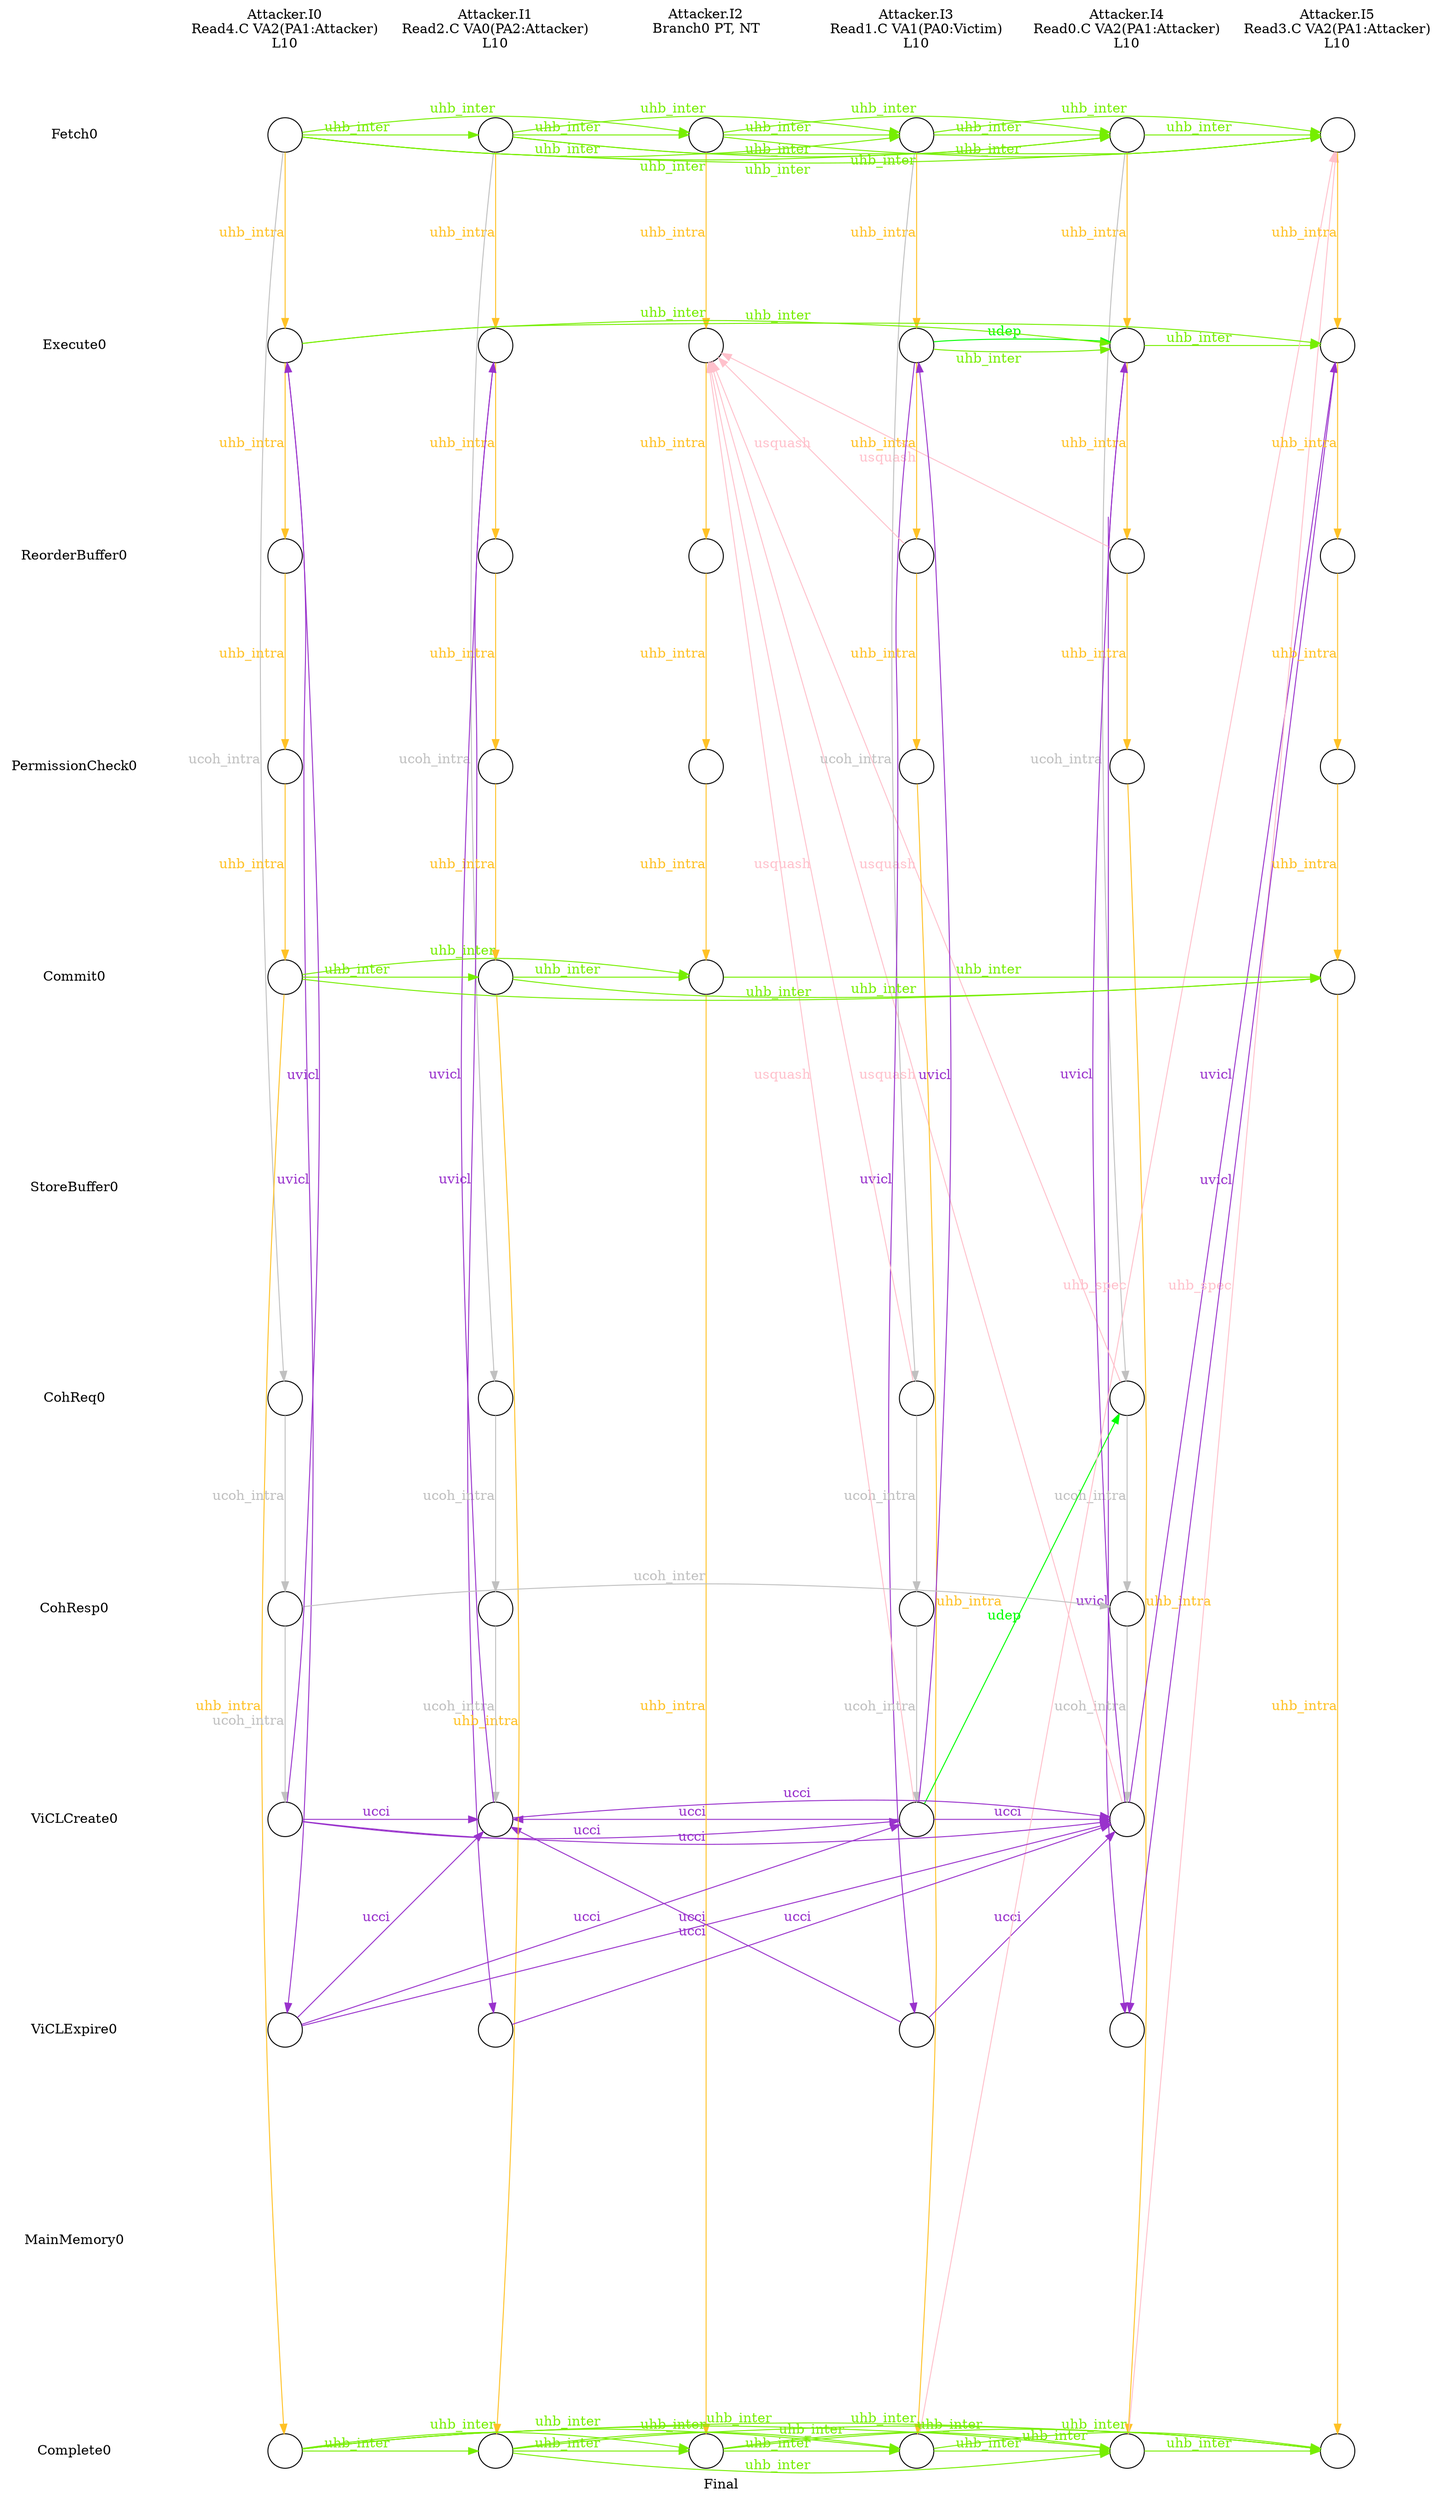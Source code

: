 digraph G {
	layout=neato;
	overlap=scale;
	splines=true;
	label="Final";
	n0_0_label [label="Attacker.I0\nRead4.C VA2(PA1:Attacker)\nL10\n";pos="1,0.5!";shape=none];
	n1_0_label [label="Attacker.I1\nRead2.C VA0(PA2:Attacker)\nL10\n";pos="2,0.5!";shape=none];
	n2_0_label [label="Attacker.I2\nBranch0 PT, NT\n\n";pos="3,0.5!";shape=none];
	n3_0_label [label="Attacker.I3\nRead1.C VA1(PA0:Victim)\nL10\n";pos="4,0.5!";shape=none];
	n4_0_label [label="Attacker.I4\nRead0.C VA2(PA1:Attacker)\nL10\n";pos="5,0.5!";shape=none];
	n5_0_label [label="Attacker.I5\nRead3.C VA2(PA1:Attacker)\nL10\n";pos="6,0.5!";shape=none];
	l0_8_label [label="ViCLCreate0";pos="0,-8!";shape=none];
	l0_7_label [label="CohResp0";pos="0,-7!";shape=none];
	l0_3_label [label="PermissionCheck0";pos="0,-3!";shape=none];
	l0_4_label [label="Commit0";pos="0,-4!";shape=none];
	l0_5_label [label="StoreBuffer0";pos="0,-5!";shape=none];
	l0_10_label [label="MainMemory0";pos="0,-10!";shape=none];
	l0_2_label [label="ReorderBuffer0";pos="0,-2!";shape=none];
	l0_6_label [label="CohReq0";pos="0,-6!";shape=none];
	l0_11_label [label="Complete0";pos="0,-11!";shape=none];
	l0_1_label [label="Execute0";pos="0,-1!";shape=none];
	l0_9_label [label="ViCLExpire0";pos="0,-9!";shape=none];
	l0_0_label [label="Fetch0";pos="0,-0!";shape=none];
	n4_0_0_0_Read0_at_0_0 [shape=circle;label="";pos="5,-0!";];
	n4_0_0_0_Read0_at_0_1 [shape=circle;label="";pos="5,-1!";];
	n4_0_0_0_Read0_at_0_2 [shape=circle;label="";pos="5,-2!";];
	n4_0_0_0_Read0_at_0_3 [shape=circle;label="";pos="5,-3!";];
	n4_0_0_0_Read0_at_0_6 [shape=circle;label="";pos="5,-6!";];
	n4_0_0_0_Read0_at_0_7 [shape=circle;label="";pos="5,-7!";];
	n4_0_0_0_Read0_at_0_8 [shape=circle;label="";pos="5,-8!";];
	n4_0_0_0_Read0_at_0_9 [shape=circle;label="";pos="5,-9!";];
	n4_0_0_0_Read0_at_0_11 [shape=circle;label="";pos="5,-11!";];
	n3_0_0_0_Read1_at_0_0 [shape=circle;label="";pos="4,-0!";];
	n3_0_0_0_Read1_at_0_1 [shape=circle;label="";pos="4,-1!";];
	n3_0_0_0_Read1_at_0_2 [shape=circle;label="";pos="4,-2!";];
	n3_0_0_0_Read1_at_0_3 [shape=circle;label="";pos="4,-3!";];
	n3_0_0_0_Read1_at_0_6 [shape=circle;label="";pos="4,-6!";];
	n3_0_0_0_Read1_at_0_7 [shape=circle;label="";pos="4,-7!";];
	n3_0_0_0_Read1_at_0_8 [shape=circle;label="";pos="4,-8!";];
	n3_0_0_0_Read1_at_0_9 [shape=circle;label="";pos="4,-9!";];
	n3_0_0_0_Read1_at_0_11 [shape=circle;label="";pos="4,-11!";];
	n2_0_0_0_Branch0_at_0_0 [shape=circle;label="";pos="3,-0!";];
	n2_0_0_0_Branch0_at_0_1 [shape=circle;label="";pos="3,-1!";];
	n2_0_0_0_Branch0_at_0_2 [shape=circle;label="";pos="3,-2!";];
	n2_0_0_0_Branch0_at_0_3 [shape=circle;label="";pos="3,-3!";];
	n2_0_0_0_Branch0_at_0_4 [shape=circle;label="";pos="3,-4!";];
	n2_0_0_0_Branch0_at_0_11 [shape=circle;label="";pos="3,-11!";];
	n1_0_0_0_Read2_at_0_0 [shape=circle;label="";pos="2,-0!";];
	n1_0_0_0_Read2_at_0_1 [shape=circle;label="";pos="2,-1!";];
	n1_0_0_0_Read2_at_0_2 [shape=circle;label="";pos="2,-2!";];
	n1_0_0_0_Read2_at_0_3 [shape=circle;label="";pos="2,-3!";];
	n1_0_0_0_Read2_at_0_4 [shape=circle;label="";pos="2,-4!";];
	n1_0_0_0_Read2_at_0_6 [shape=circle;label="";pos="2,-6!";];
	n1_0_0_0_Read2_at_0_7 [shape=circle;label="";pos="2,-7!";];
	n1_0_0_0_Read2_at_0_8 [shape=circle;label="";pos="2,-8!";];
	n1_0_0_0_Read2_at_0_9 [shape=circle;label="";pos="2,-9!";];
	n1_0_0_0_Read2_at_0_11 [shape=circle;label="";pos="2,-11!";];
	n5_0_0_0_Read3_at_0_0 [shape=circle;label="";pos="6,-0!";];
	n5_0_0_0_Read3_at_0_1 [shape=circle;label="";pos="6,-1!";];
	n5_0_0_0_Read3_at_0_2 [shape=circle;label="";pos="6,-2!";];
	n5_0_0_0_Read3_at_0_3 [shape=circle;label="";pos="6,-3!";];
	n5_0_0_0_Read3_at_0_4 [shape=circle;label="";pos="6,-4!";];
	n5_0_0_0_Read3_at_0_11 [shape=circle;label="";pos="6,-11!";];
	n0_0_0_0_Read4_at_0_0 [shape=circle;label="";pos="1,-0!";];
	n0_0_0_0_Read4_at_0_1 [shape=circle;label="";pos="1,-1!";];
	n0_0_0_0_Read4_at_0_2 [shape=circle;label="";pos="1,-2!";];
	n0_0_0_0_Read4_at_0_3 [shape=circle;label="";pos="1,-3!";];
	n0_0_0_0_Read4_at_0_4 [shape=circle;label="";pos="1,-4!";];
	n0_0_0_0_Read4_at_0_6 [shape=circle;label="";pos="1,-6!";];
	n0_0_0_0_Read4_at_0_7 [shape=circle;label="";pos="1,-7!";];
	n0_0_0_0_Read4_at_0_8 [shape=circle;label="";pos="1,-8!";];
	n0_0_0_0_Read4_at_0_9 [shape=circle;label="";pos="1,-9!";];
	n0_0_0_0_Read4_at_0_11 [shape=circle;label="";pos="1,-11!";];
	n4_0_0_0_Read0_at_0_2 -> n2_0_0_0_Branch0_at_0_1[label="usquash";constraint=false;color="pink";fontcolor="pink";];
	n4_0_0_0_Read0_at_0_6 -> n2_0_0_0_Branch0_at_0_1[label="usquash";constraint=false;color="pink";fontcolor="pink";];
	n4_0_0_0_Read0_at_0_8 -> n2_0_0_0_Branch0_at_0_1[label="usquash";constraint=false;color="pink";fontcolor="pink";];
	n3_0_0_0_Read1_at_0_2 -> n2_0_0_0_Branch0_at_0_1[label="usquash";constraint=false;color="pink";fontcolor="pink";];
	n3_0_0_0_Read1_at_0_6 -> n2_0_0_0_Branch0_at_0_1[label="usquash";constraint=false;color="pink";fontcolor="pink";];
	n3_0_0_0_Read1_at_0_8 -> n2_0_0_0_Branch0_at_0_1[label="usquash";constraint=false;color="pink";fontcolor="pink";];
	n3_0_0_0_Read1_at_0_1 -> n4_0_0_0_Read0_at_0_1[label="udep";constraint=false;color="green";fontcolor="green";];
	n3_0_0_0_Read1_at_0_8 -> n4_0_0_0_Read0_at_0_6[label="udep";constraint=false;color="green";fontcolor="green";];
	n4_0_0_0_Read0_at_0_11 -> n5_0_0_0_Read3_at_0_0[label="uhb_spec";constraint=false;color="pink";fontcolor="pink";];
	n3_0_0_0_Read1_at_0_11 -> n5_0_0_0_Read3_at_0_0[label="uhb_spec";constraint=false;color="pink";fontcolor="pink";];
	n4_0_0_0_Read0_at_0_0 -> n4_0_0_0_Read0_at_0_1[label="uhb_intra";constraint=false;color="goldenrod1";fontcolor="goldenrod1";];
	n4_0_0_0_Read0_at_0_1 -> n4_0_0_0_Read0_at_0_2[label="uhb_intra";constraint=false;color="goldenrod1";fontcolor="goldenrod1";];
	n4_0_0_0_Read0_at_0_2 -> n4_0_0_0_Read0_at_0_3[label="uhb_intra";constraint=false;color="goldenrod1";fontcolor="goldenrod1";];
	n4_0_0_0_Read0_at_0_3 -> n4_0_0_0_Read0_at_0_11[label="uhb_intra";constraint=false;color="goldenrod1";fontcolor="goldenrod1";];
	n3_0_0_0_Read1_at_0_0 -> n3_0_0_0_Read1_at_0_1[label="uhb_intra";constraint=false;color="goldenrod1";fontcolor="goldenrod1";];
	n3_0_0_0_Read1_at_0_1 -> n3_0_0_0_Read1_at_0_2[label="uhb_intra";constraint=false;color="goldenrod1";fontcolor="goldenrod1";];
	n3_0_0_0_Read1_at_0_2 -> n3_0_0_0_Read1_at_0_3[label="uhb_intra";constraint=false;color="goldenrod1";fontcolor="goldenrod1";];
	n3_0_0_0_Read1_at_0_3 -> n3_0_0_0_Read1_at_0_11[label="uhb_intra";constraint=false;color="goldenrod1";fontcolor="goldenrod1";];
	n2_0_0_0_Branch0_at_0_0 -> n2_0_0_0_Branch0_at_0_1[label="uhb_intra";constraint=false;color="goldenrod1";fontcolor="goldenrod1";];
	n2_0_0_0_Branch0_at_0_1 -> n2_0_0_0_Branch0_at_0_2[label="uhb_intra";constraint=false;color="goldenrod1";fontcolor="goldenrod1";];
	n2_0_0_0_Branch0_at_0_2 -> n2_0_0_0_Branch0_at_0_3[label="uhb_intra";constraint=false;color="goldenrod1";fontcolor="goldenrod1";];
	n2_0_0_0_Branch0_at_0_3 -> n2_0_0_0_Branch0_at_0_4[label="uhb_intra";constraint=false;color="goldenrod1";fontcolor="goldenrod1";];
	n2_0_0_0_Branch0_at_0_4 -> n2_0_0_0_Branch0_at_0_11[label="uhb_intra";constraint=false;color="goldenrod1";fontcolor="goldenrod1";];
	n1_0_0_0_Read2_at_0_0 -> n1_0_0_0_Read2_at_0_1[label="uhb_intra";constraint=false;color="goldenrod1";fontcolor="goldenrod1";];
	n1_0_0_0_Read2_at_0_1 -> n1_0_0_0_Read2_at_0_2[label="uhb_intra";constraint=false;color="goldenrod1";fontcolor="goldenrod1";];
	n1_0_0_0_Read2_at_0_2 -> n1_0_0_0_Read2_at_0_3[label="uhb_intra";constraint=false;color="goldenrod1";fontcolor="goldenrod1";];
	n1_0_0_0_Read2_at_0_3 -> n1_0_0_0_Read2_at_0_4[label="uhb_intra";constraint=false;color="goldenrod1";fontcolor="goldenrod1";];
	n1_0_0_0_Read2_at_0_4 -> n1_0_0_0_Read2_at_0_11[label="uhb_intra";constraint=false;color="goldenrod1";fontcolor="goldenrod1";];
	n5_0_0_0_Read3_at_0_0 -> n5_0_0_0_Read3_at_0_1[label="uhb_intra";constraint=false;color="goldenrod1";fontcolor="goldenrod1";];
	n5_0_0_0_Read3_at_0_1 -> n5_0_0_0_Read3_at_0_2[label="uhb_intra";constraint=false;color="goldenrod1";fontcolor="goldenrod1";];
	n5_0_0_0_Read3_at_0_2 -> n5_0_0_0_Read3_at_0_3[label="uhb_intra";constraint=false;color="goldenrod1";fontcolor="goldenrod1";];
	n5_0_0_0_Read3_at_0_3 -> n5_0_0_0_Read3_at_0_4[label="uhb_intra";constraint=false;color="goldenrod1";fontcolor="goldenrod1";];
	n5_0_0_0_Read3_at_0_4 -> n5_0_0_0_Read3_at_0_11[label="uhb_intra";constraint=false;color="goldenrod1";fontcolor="goldenrod1";];
	n0_0_0_0_Read4_at_0_0 -> n0_0_0_0_Read4_at_0_1[label="uhb_intra";constraint=false;color="goldenrod1";fontcolor="goldenrod1";];
	n0_0_0_0_Read4_at_0_1 -> n0_0_0_0_Read4_at_0_2[label="uhb_intra";constraint=false;color="goldenrod1";fontcolor="goldenrod1";];
	n0_0_0_0_Read4_at_0_2 -> n0_0_0_0_Read4_at_0_3[label="uhb_intra";constraint=false;color="goldenrod1";fontcolor="goldenrod1";];
	n0_0_0_0_Read4_at_0_3 -> n0_0_0_0_Read4_at_0_4[label="uhb_intra";constraint=false;color="goldenrod1";fontcolor="goldenrod1";];
	n0_0_0_0_Read4_at_0_4 -> n0_0_0_0_Read4_at_0_11[label="uhb_intra";constraint=false;color="goldenrod1";fontcolor="goldenrod1";];
	n0_0_0_0_Read4_at_0_7 -> n4_0_0_0_Read0_at_0_7[label="ucoh_inter";constraint=false;color="gray";fontcolor="gray";];
	n4_0_0_0_Read0_at_0_0 -> n5_0_0_0_Read3_at_0_0[label="uhb_inter";constraint=false;color="chartreuse2";fontcolor="chartreuse2";];
	n4_0_0_0_Read0_at_0_1 -> n5_0_0_0_Read3_at_0_1[label="uhb_inter";constraint=false;color="chartreuse2";fontcolor="chartreuse2";];
	n4_0_0_0_Read0_at_0_11 -> n5_0_0_0_Read3_at_0_11[label="uhb_inter";constraint=false;color="chartreuse2";fontcolor="chartreuse2";];
	n3_0_0_0_Read1_at_0_0 -> n4_0_0_0_Read0_at_0_0[label="uhb_inter";constraint=false;color="chartreuse2";fontcolor="chartreuse2";];
	n3_0_0_0_Read1_at_0_0 -> n5_0_0_0_Read3_at_0_0[label="uhb_inter";constraint=false;color="chartreuse2";fontcolor="chartreuse2";];
	n3_0_0_0_Read1_at_0_1 -> n4_0_0_0_Read0_at_0_1[label="uhb_inter";constraint=false;color="chartreuse2";fontcolor="chartreuse2";];
	n3_0_0_0_Read1_at_0_11 -> n4_0_0_0_Read0_at_0_11[label="uhb_inter";constraint=false;color="chartreuse2";fontcolor="chartreuse2";];
	n3_0_0_0_Read1_at_0_11 -> n5_0_0_0_Read3_at_0_11[label="uhb_inter";constraint=false;color="chartreuse2";fontcolor="chartreuse2";];
	n2_0_0_0_Branch0_at_0_0 -> n4_0_0_0_Read0_at_0_0[label="uhb_inter";constraint=false;color="chartreuse2";fontcolor="chartreuse2";];
	n2_0_0_0_Branch0_at_0_0 -> n3_0_0_0_Read1_at_0_0[label="uhb_inter";constraint=false;color="chartreuse2";fontcolor="chartreuse2";];
	n2_0_0_0_Branch0_at_0_0 -> n5_0_0_0_Read3_at_0_0[label="uhb_inter";constraint=false;color="chartreuse2";fontcolor="chartreuse2";];
	n2_0_0_0_Branch0_at_0_4 -> n5_0_0_0_Read3_at_0_4[label="uhb_inter";constraint=false;color="chartreuse2";fontcolor="chartreuse2";];
	n2_0_0_0_Branch0_at_0_11 -> n4_0_0_0_Read0_at_0_11[label="uhb_inter";constraint=false;color="chartreuse2";fontcolor="chartreuse2";];
	n2_0_0_0_Branch0_at_0_11 -> n3_0_0_0_Read1_at_0_11[label="uhb_inter";constraint=false;color="chartreuse2";fontcolor="chartreuse2";];
	n2_0_0_0_Branch0_at_0_11 -> n5_0_0_0_Read3_at_0_11[label="uhb_inter";constraint=false;color="chartreuse2";fontcolor="chartreuse2";];
	n1_0_0_0_Read2_at_0_0 -> n4_0_0_0_Read0_at_0_0[label="uhb_inter";constraint=false;color="chartreuse2";fontcolor="chartreuse2";];
	n1_0_0_0_Read2_at_0_0 -> n3_0_0_0_Read1_at_0_0[label="uhb_inter";constraint=false;color="chartreuse2";fontcolor="chartreuse2";];
	n1_0_0_0_Read2_at_0_0 -> n2_0_0_0_Branch0_at_0_0[label="uhb_inter";constraint=false;color="chartreuse2";fontcolor="chartreuse2";];
	n1_0_0_0_Read2_at_0_0 -> n5_0_0_0_Read3_at_0_0[label="uhb_inter";constraint=false;color="chartreuse2";fontcolor="chartreuse2";];
	n1_0_0_0_Read2_at_0_4 -> n2_0_0_0_Branch0_at_0_4[label="uhb_inter";constraint=false;color="chartreuse2";fontcolor="chartreuse2";];
	n1_0_0_0_Read2_at_0_4 -> n5_0_0_0_Read3_at_0_4[label="uhb_inter";constraint=false;color="chartreuse2";fontcolor="chartreuse2";];
	n1_0_0_0_Read2_at_0_11 -> n4_0_0_0_Read0_at_0_11[label="uhb_inter";constraint=false;color="chartreuse2";fontcolor="chartreuse2";];
	n1_0_0_0_Read2_at_0_11 -> n3_0_0_0_Read1_at_0_11[label="uhb_inter";constraint=false;color="chartreuse2";fontcolor="chartreuse2";];
	n1_0_0_0_Read2_at_0_11 -> n2_0_0_0_Branch0_at_0_11[label="uhb_inter";constraint=false;color="chartreuse2";fontcolor="chartreuse2";];
	n1_0_0_0_Read2_at_0_11 -> n5_0_0_0_Read3_at_0_11[label="uhb_inter";constraint=false;color="chartreuse2";fontcolor="chartreuse2";];
	n0_0_0_0_Read4_at_0_0 -> n4_0_0_0_Read0_at_0_0[label="uhb_inter";constraint=false;color="chartreuse2";fontcolor="chartreuse2";];
	n0_0_0_0_Read4_at_0_0 -> n3_0_0_0_Read1_at_0_0[label="uhb_inter";constraint=false;color="chartreuse2";fontcolor="chartreuse2";];
	n0_0_0_0_Read4_at_0_0 -> n2_0_0_0_Branch0_at_0_0[label="uhb_inter";constraint=false;color="chartreuse2";fontcolor="chartreuse2";];
	n0_0_0_0_Read4_at_0_0 -> n1_0_0_0_Read2_at_0_0[label="uhb_inter";constraint=false;color="chartreuse2";fontcolor="chartreuse2";];
	n0_0_0_0_Read4_at_0_0 -> n5_0_0_0_Read3_at_0_0[label="uhb_inter";constraint=false;color="chartreuse2";fontcolor="chartreuse2";];
	n0_0_0_0_Read4_at_0_1 -> n4_0_0_0_Read0_at_0_1[label="uhb_inter";constraint=false;color="chartreuse2";fontcolor="chartreuse2";];
	n0_0_0_0_Read4_at_0_1 -> n5_0_0_0_Read3_at_0_1[label="uhb_inter";constraint=false;color="chartreuse2";fontcolor="chartreuse2";];
	n0_0_0_0_Read4_at_0_4 -> n2_0_0_0_Branch0_at_0_4[label="uhb_inter";constraint=false;color="chartreuse2";fontcolor="chartreuse2";];
	n0_0_0_0_Read4_at_0_4 -> n1_0_0_0_Read2_at_0_4[label="uhb_inter";constraint=false;color="chartreuse2";fontcolor="chartreuse2";];
	n0_0_0_0_Read4_at_0_4 -> n5_0_0_0_Read3_at_0_4[label="uhb_inter";constraint=false;color="chartreuse2";fontcolor="chartreuse2";];
	n0_0_0_0_Read4_at_0_11 -> n4_0_0_0_Read0_at_0_11[label="uhb_inter";constraint=false;color="chartreuse2";fontcolor="chartreuse2";];
	n0_0_0_0_Read4_at_0_11 -> n3_0_0_0_Read1_at_0_11[label="uhb_inter";constraint=false;color="chartreuse2";fontcolor="chartreuse2";];
	n0_0_0_0_Read4_at_0_11 -> n2_0_0_0_Branch0_at_0_11[label="uhb_inter";constraint=false;color="chartreuse2";fontcolor="chartreuse2";];
	n0_0_0_0_Read4_at_0_11 -> n1_0_0_0_Read2_at_0_11[label="uhb_inter";constraint=false;color="chartreuse2";fontcolor="chartreuse2";];
	n0_0_0_0_Read4_at_0_11 -> n5_0_0_0_Read3_at_0_11[label="uhb_inter";constraint=false;color="chartreuse2";fontcolor="chartreuse2";];
	n4_0_0_0_Read0_at_0_1 -> n4_0_0_0_Read0_at_0_9[label="uvicl";constraint=false;color="darkorchid";fontcolor="darkorchid";];
	n4_0_0_0_Read0_at_0_8 -> n4_0_0_0_Read0_at_0_1[label="uvicl";constraint=false;color="darkorchid";fontcolor="darkorchid";];
	n4_0_0_0_Read0_at_0_8 -> n5_0_0_0_Read3_at_0_1[label="uvicl";constraint=false;color="darkorchid";fontcolor="darkorchid";];
	n3_0_0_0_Read1_at_0_1 -> n3_0_0_0_Read1_at_0_9[label="uvicl";constraint=false;color="darkorchid";fontcolor="darkorchid";];
	n3_0_0_0_Read1_at_0_8 -> n3_0_0_0_Read1_at_0_1[label="uvicl";constraint=false;color="darkorchid";fontcolor="darkorchid";];
	n1_0_0_0_Read2_at_0_1 -> n1_0_0_0_Read2_at_0_9[label="uvicl";constraint=false;color="darkorchid";fontcolor="darkorchid";];
	n1_0_0_0_Read2_at_0_8 -> n1_0_0_0_Read2_at_0_1[label="uvicl";constraint=false;color="darkorchid";fontcolor="darkorchid";];
	n5_0_0_0_Read3_at_0_1 -> n4_0_0_0_Read0_at_0_9[label="uvicl";constraint=false;color="darkorchid";fontcolor="darkorchid";];
	n0_0_0_0_Read4_at_0_1 -> n0_0_0_0_Read4_at_0_9[label="uvicl";constraint=false;color="darkorchid";fontcolor="darkorchid";];
	n0_0_0_0_Read4_at_0_8 -> n0_0_0_0_Read4_at_0_1[label="uvicl";constraint=false;color="darkorchid";fontcolor="darkorchid";];
	n3_0_0_0_Read1_at_0_8 -> n4_0_0_0_Read0_at_0_8[label="ucci";constraint=false;color="darkorchid";fontcolor="darkorchid";];
	n3_0_0_0_Read1_at_0_8 -> n1_0_0_0_Read2_at_0_8[label="ucci";constraint=false;color="darkorchid";fontcolor="darkorchid";];
	n3_0_0_0_Read1_at_0_9 -> n4_0_0_0_Read0_at_0_8[label="ucci";constraint=false;color="darkorchid";fontcolor="darkorchid";];
	n3_0_0_0_Read1_at_0_9 -> n1_0_0_0_Read2_at_0_8[label="ucci";constraint=false;color="darkorchid";fontcolor="darkorchid";];
	n1_0_0_0_Read2_at_0_8 -> n4_0_0_0_Read0_at_0_8[label="ucci";constraint=false;color="darkorchid";fontcolor="darkorchid";];
	n1_0_0_0_Read2_at_0_9 -> n4_0_0_0_Read0_at_0_8[label="ucci";constraint=false;color="darkorchid";fontcolor="darkorchid";];
	n0_0_0_0_Read4_at_0_8 -> n4_0_0_0_Read0_at_0_8[label="ucci";constraint=false;color="darkorchid";fontcolor="darkorchid";];
	n0_0_0_0_Read4_at_0_8 -> n3_0_0_0_Read1_at_0_8[label="ucci";constraint=false;color="darkorchid";fontcolor="darkorchid";];
	n0_0_0_0_Read4_at_0_8 -> n1_0_0_0_Read2_at_0_8[label="ucci";constraint=false;color="darkorchid";fontcolor="darkorchid";];
	n0_0_0_0_Read4_at_0_9 -> n4_0_0_0_Read0_at_0_8[label="ucci";constraint=false;color="darkorchid";fontcolor="darkorchid";];
	n0_0_0_0_Read4_at_0_9 -> n3_0_0_0_Read1_at_0_8[label="ucci";constraint=false;color="darkorchid";fontcolor="darkorchid";];
	n0_0_0_0_Read4_at_0_9 -> n1_0_0_0_Read2_at_0_8[label="ucci";constraint=false;color="darkorchid";fontcolor="darkorchid";];
	n4_0_0_0_Read0_at_0_0 -> n4_0_0_0_Read0_at_0_6[label="ucoh_intra";constraint=false;color="gray";fontcolor="gray";];
	n4_0_0_0_Read0_at_0_6 -> n4_0_0_0_Read0_at_0_7[label="ucoh_intra";constraint=false;color="gray";fontcolor="gray";];
	n4_0_0_0_Read0_at_0_7 -> n4_0_0_0_Read0_at_0_8[label="ucoh_intra";constraint=false;color="gray";fontcolor="gray";];
	n3_0_0_0_Read1_at_0_0 -> n3_0_0_0_Read1_at_0_6[label="ucoh_intra";constraint=false;color="gray";fontcolor="gray";];
	n3_0_0_0_Read1_at_0_6 -> n3_0_0_0_Read1_at_0_7[label="ucoh_intra";constraint=false;color="gray";fontcolor="gray";];
	n3_0_0_0_Read1_at_0_7 -> n3_0_0_0_Read1_at_0_8[label="ucoh_intra";constraint=false;color="gray";fontcolor="gray";];
	n1_0_0_0_Read2_at_0_0 -> n1_0_0_0_Read2_at_0_6[label="ucoh_intra";constraint=false;color="gray";fontcolor="gray";];
	n1_0_0_0_Read2_at_0_6 -> n1_0_0_0_Read2_at_0_7[label="ucoh_intra";constraint=false;color="gray";fontcolor="gray";];
	n1_0_0_0_Read2_at_0_7 -> n1_0_0_0_Read2_at_0_8[label="ucoh_intra";constraint=false;color="gray";fontcolor="gray";];
	n0_0_0_0_Read4_at_0_0 -> n0_0_0_0_Read4_at_0_6[label="ucoh_intra";constraint=false;color="gray";fontcolor="gray";];
	n0_0_0_0_Read4_at_0_6 -> n0_0_0_0_Read4_at_0_7[label="ucoh_intra";constraint=false;color="gray";fontcolor="gray";];
	n0_0_0_0_Read4_at_0_7 -> n0_0_0_0_Read4_at_0_8[label="ucoh_intra";constraint=false;color="gray";fontcolor="gray";];
}
